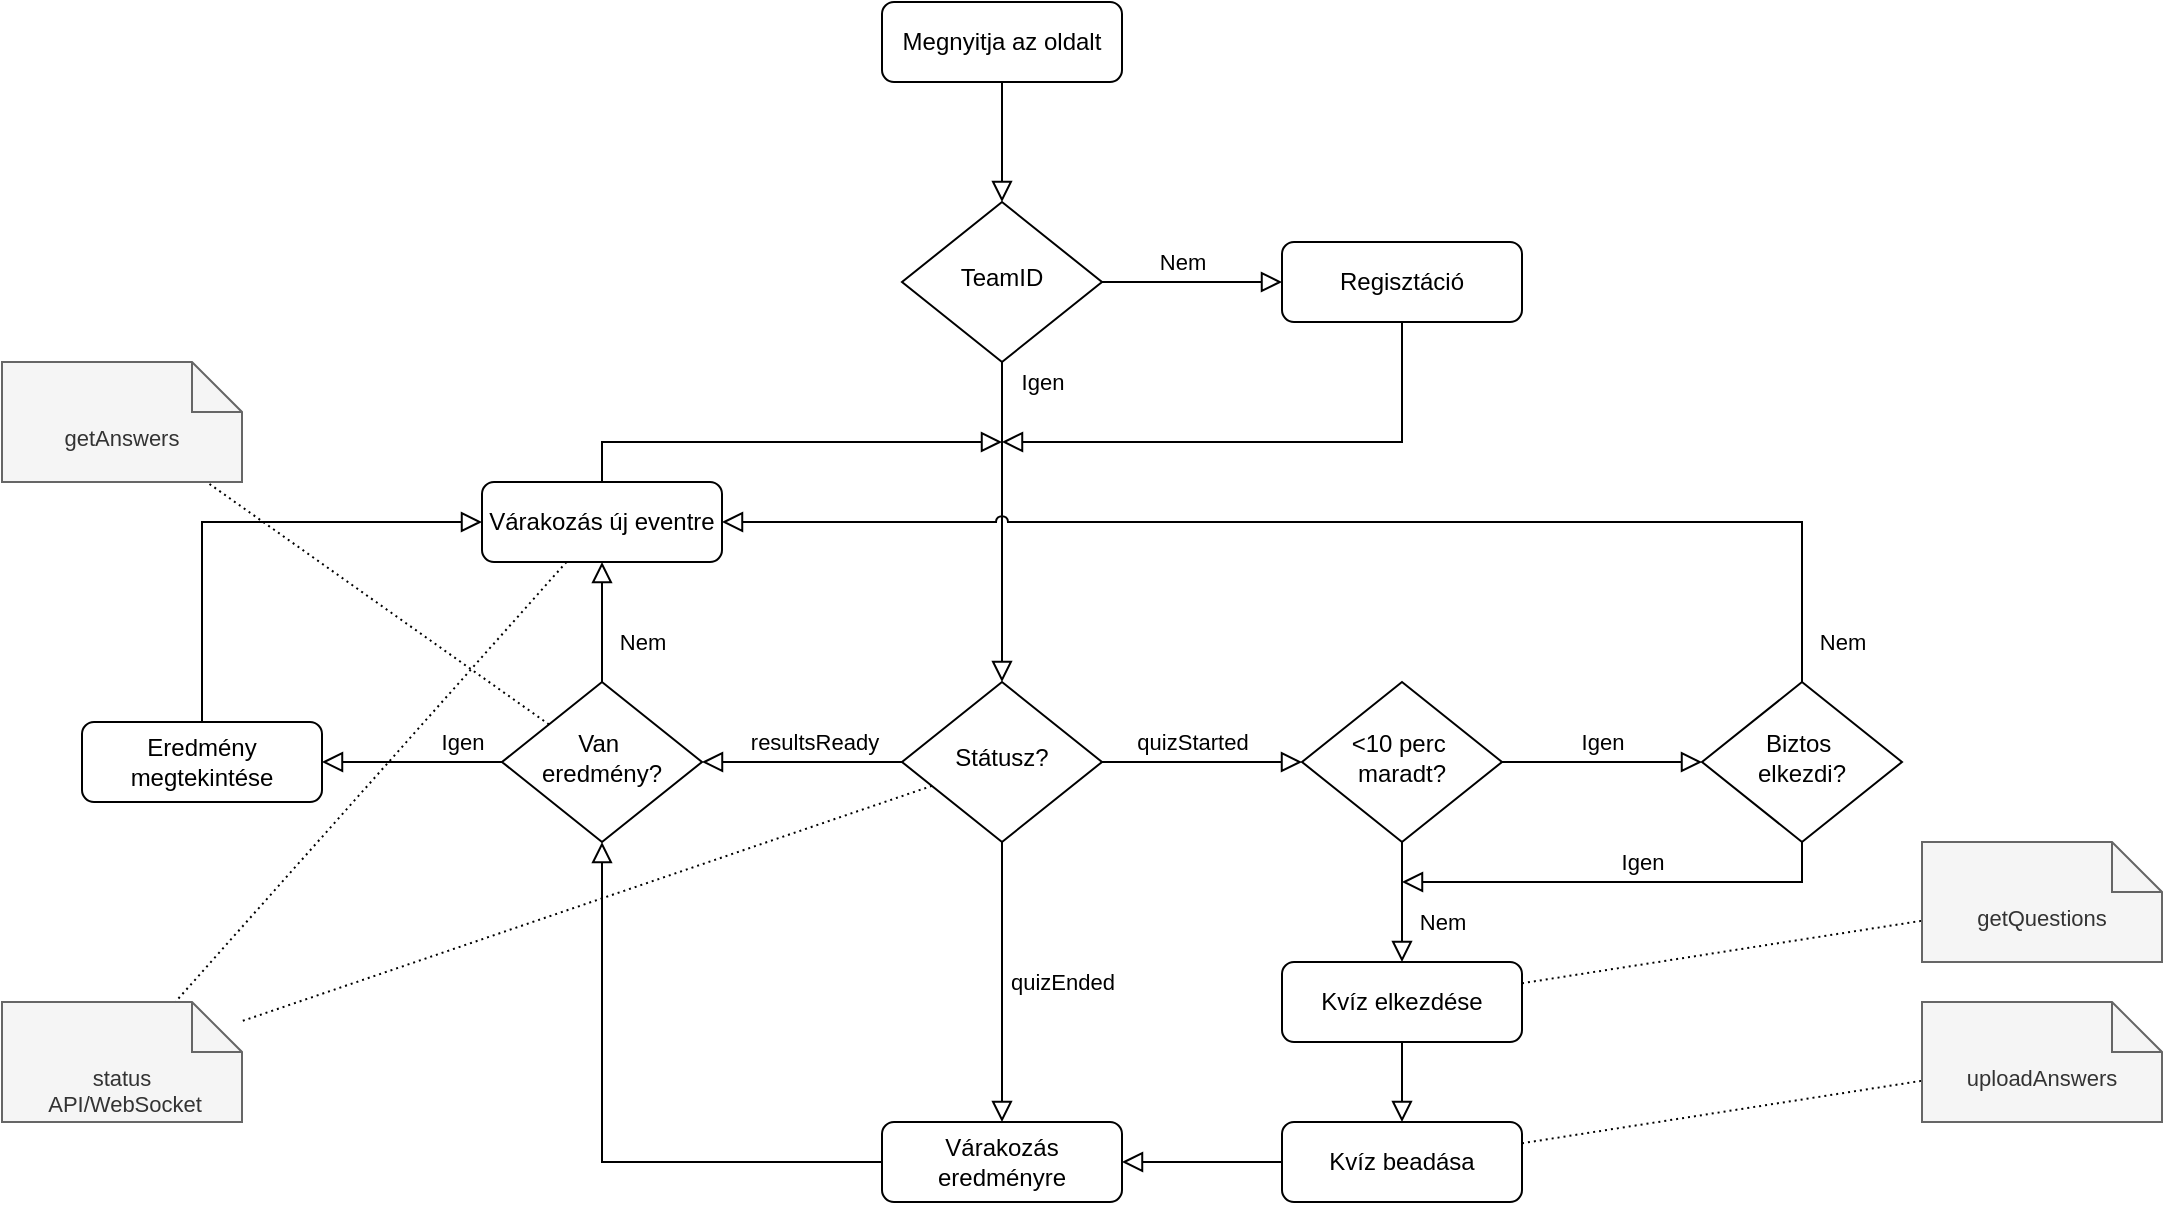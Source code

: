 <mxfile version="27.0.9" pages="3">
  <diagram id="C5RBs43oDa-KdzZeNtuy" name="Page-1">
    <mxGraphModel dx="1490" dy="671" grid="1" gridSize="10" guides="1" tooltips="1" connect="1" arrows="1" fold="1" page="0" pageScale="1" pageWidth="827" pageHeight="1169" math="0" shadow="0">
      <root>
        <mxCell id="WIyWlLk6GJQsqaUBKTNV-0" />
        <mxCell id="WIyWlLk6GJQsqaUBKTNV-1" parent="WIyWlLk6GJQsqaUBKTNV-0" />
        <mxCell id="WIyWlLk6GJQsqaUBKTNV-2" value="" style="rounded=0;html=1;jettySize=auto;orthogonalLoop=1;fontSize=11;endArrow=block;endFill=0;endSize=8;strokeWidth=1;shadow=0;labelBackgroundColor=none;edgeStyle=orthogonalEdgeStyle;" parent="WIyWlLk6GJQsqaUBKTNV-1" source="WIyWlLk6GJQsqaUBKTNV-3" target="SyRuRjjnVnQmzEbLA03D-1" edge="1">
          <mxGeometry relative="1" as="geometry">
            <mxPoint x="220" y="180" as="targetPoint" />
          </mxGeometry>
        </mxCell>
        <mxCell id="WIyWlLk6GJQsqaUBKTNV-3" value="Megnyitja az oldalt" style="rounded=1;whiteSpace=wrap;html=1;fontSize=12;glass=0;strokeWidth=1;shadow=0;" parent="WIyWlLk6GJQsqaUBKTNV-1" vertex="1">
          <mxGeometry x="160" y="80" width="120" height="40" as="geometry" />
        </mxCell>
        <mxCell id="SyRuRjjnVnQmzEbLA03D-3" value="Nem" style="edgeStyle=orthogonalEdgeStyle;shape=connector;rounded=0;orthogonalLoop=1;jettySize=auto;html=1;exitX=1;exitY=0.5;exitDx=0;exitDy=0;shadow=0;strokeColor=default;strokeWidth=1;align=center;verticalAlign=middle;fontFamily=Helvetica;fontSize=11;fontColor=default;labelBackgroundColor=none;endArrow=block;endFill=0;endSize=8;" edge="1" parent="WIyWlLk6GJQsqaUBKTNV-1" source="SyRuRjjnVnQmzEbLA03D-1" target="SyRuRjjnVnQmzEbLA03D-2">
          <mxGeometry x="-0.111" y="10" relative="1" as="geometry">
            <mxPoint as="offset" />
          </mxGeometry>
        </mxCell>
        <mxCell id="SyRuRjjnVnQmzEbLA03D-8" value="Igen" style="edgeStyle=orthogonalEdgeStyle;shape=connector;rounded=0;orthogonalLoop=1;jettySize=auto;html=1;exitX=0.5;exitY=1;exitDx=0;exitDy=0;shadow=0;strokeColor=default;strokeWidth=1;align=center;verticalAlign=middle;fontFamily=Helvetica;fontSize=11;fontColor=default;labelBackgroundColor=none;endArrow=block;endFill=0;endSize=8;" edge="1" parent="WIyWlLk6GJQsqaUBKTNV-1" source="SyRuRjjnVnQmzEbLA03D-1" target="SyRuRjjnVnQmzEbLA03D-6">
          <mxGeometry x="-0.875" y="20" relative="1" as="geometry">
            <mxPoint as="offset" />
          </mxGeometry>
        </mxCell>
        <mxCell id="SyRuRjjnVnQmzEbLA03D-1" value="TeamID" style="rhombus;whiteSpace=wrap;html=1;shadow=0;fontFamily=Helvetica;fontSize=12;align=center;strokeWidth=1;spacing=6;spacingTop=-4;" vertex="1" parent="WIyWlLk6GJQsqaUBKTNV-1">
          <mxGeometry x="170" y="180" width="100" height="80" as="geometry" />
        </mxCell>
        <mxCell id="SyRuRjjnVnQmzEbLA03D-45" style="edgeStyle=orthogonalEdgeStyle;shape=connector;rounded=0;orthogonalLoop=1;jettySize=auto;html=1;exitX=0.5;exitY=1;exitDx=0;exitDy=0;shadow=0;strokeColor=default;strokeWidth=1;align=center;verticalAlign=middle;fontFamily=Helvetica;fontSize=11;fontColor=default;labelBackgroundColor=none;endArrow=block;endFill=0;endSize=8;" edge="1" parent="WIyWlLk6GJQsqaUBKTNV-1" source="SyRuRjjnVnQmzEbLA03D-2">
          <mxGeometry relative="1" as="geometry">
            <mxPoint x="220" y="300" as="targetPoint" />
            <Array as="points">
              <mxPoint x="420" y="300" />
            </Array>
          </mxGeometry>
        </mxCell>
        <mxCell id="SyRuRjjnVnQmzEbLA03D-2" value="Regisztáció" style="rounded=1;whiteSpace=wrap;html=1;fontSize=12;glass=0;strokeWidth=1;shadow=0;" vertex="1" parent="WIyWlLk6GJQsqaUBKTNV-1">
          <mxGeometry x="360" y="200" width="120" height="40" as="geometry" />
        </mxCell>
        <mxCell id="SyRuRjjnVnQmzEbLA03D-13" value="quizStarted" style="edgeStyle=orthogonalEdgeStyle;shape=connector;rounded=0;orthogonalLoop=1;jettySize=auto;html=1;exitX=1;exitY=0.5;exitDx=0;exitDy=0;shadow=0;strokeColor=default;strokeWidth=1;align=center;verticalAlign=middle;fontFamily=Helvetica;fontSize=11;fontColor=default;labelBackgroundColor=none;endArrow=block;endFill=0;endSize=8;" edge="1" parent="WIyWlLk6GJQsqaUBKTNV-1" source="SyRuRjjnVnQmzEbLA03D-6" target="SyRuRjjnVnQmzEbLA03D-14">
          <mxGeometry x="-0.111" y="10" relative="1" as="geometry">
            <mxPoint x="360" y="460" as="targetPoint" />
            <mxPoint as="offset" />
          </mxGeometry>
        </mxCell>
        <mxCell id="SyRuRjjnVnQmzEbLA03D-21" value="quizEnded" style="edgeStyle=orthogonalEdgeStyle;shape=connector;rounded=0;orthogonalLoop=1;jettySize=auto;html=1;exitX=0.5;exitY=1;exitDx=0;exitDy=0;shadow=0;strokeColor=default;strokeWidth=1;align=center;verticalAlign=middle;fontFamily=Helvetica;fontSize=11;fontColor=default;labelBackgroundColor=none;endArrow=block;endFill=0;endSize=8;" edge="1" parent="WIyWlLk6GJQsqaUBKTNV-1" source="SyRuRjjnVnQmzEbLA03D-6" target="SyRuRjjnVnQmzEbLA03D-20">
          <mxGeometry y="30" relative="1" as="geometry">
            <mxPoint as="offset" />
          </mxGeometry>
        </mxCell>
        <mxCell id="SyRuRjjnVnQmzEbLA03D-23" value="resultsReady" style="edgeStyle=orthogonalEdgeStyle;shape=connector;rounded=0;orthogonalLoop=1;jettySize=auto;html=1;exitX=0;exitY=0.5;exitDx=0;exitDy=0;shadow=0;strokeColor=default;strokeWidth=1;align=center;verticalAlign=middle;fontFamily=Helvetica;fontSize=11;fontColor=default;labelBackgroundColor=none;endArrow=block;endFill=0;endSize=8;" edge="1" parent="WIyWlLk6GJQsqaUBKTNV-1" source="SyRuRjjnVnQmzEbLA03D-6" target="SyRuRjjnVnQmzEbLA03D-34">
          <mxGeometry x="-0.111" y="-10" relative="1" as="geometry">
            <mxPoint x="80" y="460" as="targetPoint" />
            <mxPoint as="offset" />
          </mxGeometry>
        </mxCell>
        <mxCell id="SyRuRjjnVnQmzEbLA03D-6" value="Státusz?" style="rhombus;whiteSpace=wrap;html=1;shadow=0;fontFamily=Helvetica;fontSize=12;align=center;strokeWidth=1;spacing=6;spacingTop=-4;" vertex="1" parent="WIyWlLk6GJQsqaUBKTNV-1">
          <mxGeometry x="170" y="420" width="100" height="80" as="geometry" />
        </mxCell>
        <mxCell id="SyRuRjjnVnQmzEbLA03D-16" value="Igen" style="edgeStyle=orthogonalEdgeStyle;shape=connector;rounded=0;orthogonalLoop=1;jettySize=auto;html=1;exitX=1;exitY=0.5;exitDx=0;exitDy=0;shadow=0;strokeColor=default;strokeWidth=1;align=center;verticalAlign=middle;fontFamily=Helvetica;fontSize=11;fontColor=default;labelBackgroundColor=none;endArrow=block;endFill=0;endSize=8;" edge="1" parent="WIyWlLk6GJQsqaUBKTNV-1" source="SyRuRjjnVnQmzEbLA03D-14" target="SyRuRjjnVnQmzEbLA03D-17">
          <mxGeometry y="10" relative="1" as="geometry">
            <mxPoint x="520" y="460" as="targetPoint" />
            <mxPoint as="offset" />
          </mxGeometry>
        </mxCell>
        <mxCell id="SyRuRjjnVnQmzEbLA03D-19" value="Nem" style="edgeStyle=orthogonalEdgeStyle;shape=connector;rounded=0;orthogonalLoop=1;jettySize=auto;html=1;exitX=0.5;exitY=1;exitDx=0;exitDy=0;shadow=0;strokeColor=default;strokeWidth=1;align=center;verticalAlign=middle;fontFamily=Helvetica;fontSize=11;fontColor=default;labelBackgroundColor=none;endArrow=block;endFill=0;endSize=8;" edge="1" parent="WIyWlLk6GJQsqaUBKTNV-1" source="SyRuRjjnVnQmzEbLA03D-14" target="SyRuRjjnVnQmzEbLA03D-18">
          <mxGeometry x="0.333" y="20" relative="1" as="geometry">
            <mxPoint as="offset" />
          </mxGeometry>
        </mxCell>
        <mxCell id="SyRuRjjnVnQmzEbLA03D-14" value="&amp;lt;10 perc&amp;nbsp;&lt;div&gt;maradt?&lt;/div&gt;" style="rhombus;whiteSpace=wrap;html=1;shadow=0;fontFamily=Helvetica;fontSize=12;align=center;strokeWidth=1;spacing=6;spacingTop=-4;" vertex="1" parent="WIyWlLk6GJQsqaUBKTNV-1">
          <mxGeometry x="370" y="420" width="100" height="80" as="geometry" />
        </mxCell>
        <mxCell id="SyRuRjjnVnQmzEbLA03D-26" value="Igen" style="edgeStyle=orthogonalEdgeStyle;shape=connector;rounded=0;orthogonalLoop=1;jettySize=auto;html=1;exitX=0.5;exitY=1;exitDx=0;exitDy=0;shadow=0;strokeColor=default;strokeWidth=1;align=center;verticalAlign=middle;fontFamily=Helvetica;fontSize=11;fontColor=default;labelBackgroundColor=none;endArrow=block;endFill=0;endSize=8;" edge="1" parent="WIyWlLk6GJQsqaUBKTNV-1" source="SyRuRjjnVnQmzEbLA03D-17">
          <mxGeometry x="-0.091" y="-10" relative="1" as="geometry">
            <mxPoint x="420" y="520" as="targetPoint" />
            <Array as="points">
              <mxPoint x="620" y="520" />
            </Array>
            <mxPoint as="offset" />
          </mxGeometry>
        </mxCell>
        <mxCell id="SyRuRjjnVnQmzEbLA03D-39" value="Nem" style="edgeStyle=orthogonalEdgeStyle;shape=connector;rounded=0;orthogonalLoop=1;jettySize=auto;html=1;exitX=0.5;exitY=0;exitDx=0;exitDy=0;entryX=1;entryY=0.5;entryDx=0;entryDy=0;shadow=0;strokeColor=default;strokeWidth=1;align=center;verticalAlign=middle;fontFamily=Helvetica;fontSize=11;fontColor=default;labelBackgroundColor=none;endArrow=block;endFill=0;endSize=8;jumpStyle=arc;" edge="1" parent="WIyWlLk6GJQsqaUBKTNV-1" source="SyRuRjjnVnQmzEbLA03D-17" target="SyRuRjjnVnQmzEbLA03D-37">
          <mxGeometry x="-0.935" y="-20" relative="1" as="geometry">
            <mxPoint as="offset" />
          </mxGeometry>
        </mxCell>
        <mxCell id="SyRuRjjnVnQmzEbLA03D-17" value="Biztos&amp;nbsp;&lt;div&gt;elkezdi?&lt;/div&gt;" style="rhombus;whiteSpace=wrap;html=1;shadow=0;fontFamily=Helvetica;fontSize=12;align=center;strokeWidth=1;spacing=6;spacingTop=-4;" vertex="1" parent="WIyWlLk6GJQsqaUBKTNV-1">
          <mxGeometry x="570" y="420" width="100" height="80" as="geometry" />
        </mxCell>
        <mxCell id="SyRuRjjnVnQmzEbLA03D-25" style="edgeStyle=orthogonalEdgeStyle;shape=connector;rounded=0;orthogonalLoop=1;jettySize=auto;html=1;exitX=0.5;exitY=1;exitDx=0;exitDy=0;shadow=0;strokeColor=default;strokeWidth=1;align=center;verticalAlign=middle;fontFamily=Helvetica;fontSize=11;fontColor=default;labelBackgroundColor=none;endArrow=block;endFill=0;endSize=8;" edge="1" parent="WIyWlLk6GJQsqaUBKTNV-1" source="SyRuRjjnVnQmzEbLA03D-18" target="SyRuRjjnVnQmzEbLA03D-24">
          <mxGeometry relative="1" as="geometry" />
        </mxCell>
        <mxCell id="SyRuRjjnVnQmzEbLA03D-54" style="shape=connector;rounded=0;orthogonalLoop=1;jettySize=auto;html=1;shadow=0;strokeColor=default;strokeWidth=1;align=center;verticalAlign=middle;fontFamily=Helvetica;fontSize=11;fontColor=default;labelBackgroundColor=none;endArrow=none;endFill=0;endSize=8;dashed=1;dashPattern=1 2;startFill=0;" edge="1" parent="WIyWlLk6GJQsqaUBKTNV-1" source="SyRuRjjnVnQmzEbLA03D-18" target="SyRuRjjnVnQmzEbLA03D-53">
          <mxGeometry relative="1" as="geometry" />
        </mxCell>
        <mxCell id="SyRuRjjnVnQmzEbLA03D-18" value="Kvíz elkezdése" style="rounded=1;whiteSpace=wrap;html=1;fontSize=12;glass=0;strokeWidth=1;shadow=0;" vertex="1" parent="WIyWlLk6GJQsqaUBKTNV-1">
          <mxGeometry x="360" y="560" width="120" height="40" as="geometry" />
        </mxCell>
        <mxCell id="SyRuRjjnVnQmzEbLA03D-47" style="edgeStyle=orthogonalEdgeStyle;shape=connector;rounded=0;orthogonalLoop=1;jettySize=auto;html=1;exitX=0;exitY=0.5;exitDx=0;exitDy=0;shadow=0;strokeColor=default;strokeWidth=1;align=center;verticalAlign=middle;fontFamily=Helvetica;fontSize=11;fontColor=default;labelBackgroundColor=none;endArrow=block;endFill=0;endSize=8;" edge="1" parent="WIyWlLk6GJQsqaUBKTNV-1" source="SyRuRjjnVnQmzEbLA03D-20" target="SyRuRjjnVnQmzEbLA03D-34">
          <mxGeometry relative="1" as="geometry" />
        </mxCell>
        <mxCell id="SyRuRjjnVnQmzEbLA03D-20" value="Várakozás eredményre" style="rounded=1;whiteSpace=wrap;html=1;fontSize=12;glass=0;strokeWidth=1;shadow=0;" vertex="1" parent="WIyWlLk6GJQsqaUBKTNV-1">
          <mxGeometry x="160" y="640" width="120" height="40" as="geometry" />
        </mxCell>
        <mxCell id="SyRuRjjnVnQmzEbLA03D-28" style="edgeStyle=orthogonalEdgeStyle;shape=connector;rounded=0;orthogonalLoop=1;jettySize=auto;html=1;exitX=0;exitY=0.5;exitDx=0;exitDy=0;shadow=0;strokeColor=default;strokeWidth=1;align=center;verticalAlign=middle;fontFamily=Helvetica;fontSize=11;fontColor=default;labelBackgroundColor=none;endArrow=block;endFill=0;endSize=8;" edge="1" parent="WIyWlLk6GJQsqaUBKTNV-1" source="SyRuRjjnVnQmzEbLA03D-24" target="SyRuRjjnVnQmzEbLA03D-20">
          <mxGeometry relative="1" as="geometry" />
        </mxCell>
        <mxCell id="SyRuRjjnVnQmzEbLA03D-52" style="shape=connector;rounded=0;orthogonalLoop=1;jettySize=auto;html=1;shadow=0;strokeColor=default;strokeWidth=1;align=center;verticalAlign=middle;fontFamily=Helvetica;fontSize=11;fontColor=default;labelBackgroundColor=none;endArrow=none;endFill=0;endSize=8;dashed=1;dashPattern=1 2;startFill=0;" edge="1" parent="WIyWlLk6GJQsqaUBKTNV-1" source="SyRuRjjnVnQmzEbLA03D-24" target="SyRuRjjnVnQmzEbLA03D-51">
          <mxGeometry relative="1" as="geometry" />
        </mxCell>
        <mxCell id="SyRuRjjnVnQmzEbLA03D-24" value="Kvíz beadása" style="rounded=1;whiteSpace=wrap;html=1;fontSize=12;glass=0;strokeWidth=1;shadow=0;" vertex="1" parent="WIyWlLk6GJQsqaUBKTNV-1">
          <mxGeometry x="360" y="640" width="120" height="40" as="geometry" />
        </mxCell>
        <mxCell id="SyRuRjjnVnQmzEbLA03D-38" value="Nem" style="edgeStyle=orthogonalEdgeStyle;shape=connector;rounded=0;orthogonalLoop=1;jettySize=auto;html=1;exitX=0.5;exitY=0;exitDx=0;exitDy=0;shadow=0;strokeColor=default;strokeWidth=1;align=center;verticalAlign=middle;fontFamily=Helvetica;fontSize=11;fontColor=default;labelBackgroundColor=none;endArrow=block;endFill=0;endSize=8;" edge="1" parent="WIyWlLk6GJQsqaUBKTNV-1" source="SyRuRjjnVnQmzEbLA03D-34" target="SyRuRjjnVnQmzEbLA03D-37">
          <mxGeometry x="-0.333" y="-20" relative="1" as="geometry">
            <mxPoint as="offset" />
          </mxGeometry>
        </mxCell>
        <mxCell id="SyRuRjjnVnQmzEbLA03D-41" value="Igen" style="edgeStyle=orthogonalEdgeStyle;shape=connector;rounded=0;orthogonalLoop=1;jettySize=auto;html=1;exitX=0;exitY=0.5;exitDx=0;exitDy=0;shadow=0;strokeColor=default;strokeWidth=1;align=center;verticalAlign=middle;fontFamily=Helvetica;fontSize=11;fontColor=default;labelBackgroundColor=none;endArrow=block;endFill=0;endSize=8;jumpStyle=arc;" edge="1" parent="WIyWlLk6GJQsqaUBKTNV-1" source="SyRuRjjnVnQmzEbLA03D-34" target="SyRuRjjnVnQmzEbLA03D-40">
          <mxGeometry x="-0.556" y="-10" relative="1" as="geometry">
            <mxPoint as="offset" />
          </mxGeometry>
        </mxCell>
        <mxCell id="SyRuRjjnVnQmzEbLA03D-34" value="Van&amp;nbsp;&lt;div&gt;eredmény?&lt;/div&gt;" style="rhombus;whiteSpace=wrap;html=1;shadow=0;fontFamily=Helvetica;fontSize=12;align=center;strokeWidth=1;spacing=6;spacingTop=-4;" vertex="1" parent="WIyWlLk6GJQsqaUBKTNV-1">
          <mxGeometry x="-30" y="420" width="100" height="80" as="geometry" />
        </mxCell>
        <mxCell id="SyRuRjjnVnQmzEbLA03D-46" style="edgeStyle=orthogonalEdgeStyle;shape=connector;rounded=0;orthogonalLoop=1;jettySize=auto;html=1;exitX=0.5;exitY=0;exitDx=0;exitDy=0;shadow=0;strokeColor=default;strokeWidth=1;align=center;verticalAlign=middle;fontFamily=Helvetica;fontSize=11;fontColor=default;labelBackgroundColor=none;endArrow=block;endFill=0;endSize=8;" edge="1" parent="WIyWlLk6GJQsqaUBKTNV-1" source="SyRuRjjnVnQmzEbLA03D-37">
          <mxGeometry relative="1" as="geometry">
            <mxPoint x="220" y="300" as="targetPoint" />
            <Array as="points">
              <mxPoint x="20" y="300" />
            </Array>
          </mxGeometry>
        </mxCell>
        <mxCell id="SyRuRjjnVnQmzEbLA03D-57" style="shape=connector;rounded=0;orthogonalLoop=1;jettySize=auto;html=1;shadow=0;strokeColor=default;strokeWidth=1;align=center;verticalAlign=middle;fontFamily=Helvetica;fontSize=11;fontColor=default;labelBackgroundColor=none;endArrow=none;endFill=0;endSize=8;dashed=1;dashPattern=1 2;startFill=0;" edge="1" parent="WIyWlLk6GJQsqaUBKTNV-1" source="SyRuRjjnVnQmzEbLA03D-37" target="SyRuRjjnVnQmzEbLA03D-55">
          <mxGeometry relative="1" as="geometry" />
        </mxCell>
        <mxCell id="SyRuRjjnVnQmzEbLA03D-37" value="Várakozás új eventre" style="rounded=1;whiteSpace=wrap;html=1;fontSize=12;glass=0;strokeWidth=1;shadow=0;" vertex="1" parent="WIyWlLk6GJQsqaUBKTNV-1">
          <mxGeometry x="-40" y="320" width="120" height="40" as="geometry" />
        </mxCell>
        <mxCell id="SyRuRjjnVnQmzEbLA03D-48" style="edgeStyle=orthogonalEdgeStyle;shape=connector;rounded=0;orthogonalLoop=1;jettySize=auto;html=1;exitX=0.5;exitY=0;exitDx=0;exitDy=0;entryX=0;entryY=0.5;entryDx=0;entryDy=0;shadow=0;strokeColor=default;strokeWidth=1;align=center;verticalAlign=middle;fontFamily=Helvetica;fontSize=11;fontColor=default;labelBackgroundColor=none;endArrow=block;endFill=0;endSize=8;" edge="1" parent="WIyWlLk6GJQsqaUBKTNV-1" source="SyRuRjjnVnQmzEbLA03D-40" target="SyRuRjjnVnQmzEbLA03D-37">
          <mxGeometry relative="1" as="geometry" />
        </mxCell>
        <mxCell id="SyRuRjjnVnQmzEbLA03D-40" value="Eredmény megtekintése" style="rounded=1;whiteSpace=wrap;html=1;fontSize=12;glass=0;strokeWidth=1;shadow=0;" vertex="1" parent="WIyWlLk6GJQsqaUBKTNV-1">
          <mxGeometry x="-240" y="440" width="120" height="40" as="geometry" />
        </mxCell>
        <mxCell id="SyRuRjjnVnQmzEbLA03D-49" value="getAnswers" style="shape=note2;boundedLbl=1;whiteSpace=wrap;html=1;size=25;verticalAlign=top;align=center;fontFamily=Helvetica;fontSize=11;fontColor=#333333;labelBackgroundColor=none;fillColor=#f5f5f5;strokeColor=#666666;" vertex="1" parent="WIyWlLk6GJQsqaUBKTNV-1">
          <mxGeometry x="-280" y="260" width="120" height="60" as="geometry" />
        </mxCell>
        <mxCell id="SyRuRjjnVnQmzEbLA03D-50" style="shape=connector;rounded=0;orthogonalLoop=1;jettySize=auto;html=1;shadow=0;strokeColor=default;strokeWidth=1;align=center;verticalAlign=middle;fontFamily=Helvetica;fontSize=11;fontColor=default;labelBackgroundColor=none;endArrow=none;endFill=0;endSize=8;dashed=1;dashPattern=1 2;startFill=0;" edge="1" parent="WIyWlLk6GJQsqaUBKTNV-1" source="SyRuRjjnVnQmzEbLA03D-34" target="SyRuRjjnVnQmzEbLA03D-49">
          <mxGeometry relative="1" as="geometry" />
        </mxCell>
        <mxCell id="SyRuRjjnVnQmzEbLA03D-51" value="uploadAnswers" style="shape=note2;boundedLbl=1;whiteSpace=wrap;html=1;size=25;verticalAlign=top;align=center;fontFamily=Helvetica;fontSize=11;fontColor=#333333;labelBackgroundColor=none;fillColor=#f5f5f5;strokeColor=#666666;" vertex="1" parent="WIyWlLk6GJQsqaUBKTNV-1">
          <mxGeometry x="680" y="580" width="120" height="60" as="geometry" />
        </mxCell>
        <mxCell id="SyRuRjjnVnQmzEbLA03D-53" value="getQuestions" style="shape=note2;boundedLbl=1;whiteSpace=wrap;html=1;size=25;verticalAlign=top;align=center;fontFamily=Helvetica;fontSize=11;fontColor=#333333;labelBackgroundColor=none;fillColor=#f5f5f5;strokeColor=#666666;" vertex="1" parent="WIyWlLk6GJQsqaUBKTNV-1">
          <mxGeometry x="680" y="500" width="120" height="60" as="geometry" />
        </mxCell>
        <mxCell id="SyRuRjjnVnQmzEbLA03D-55" value="status&lt;div&gt;&amp;nbsp;API/WebSocket&lt;/div&gt;" style="shape=note2;boundedLbl=1;whiteSpace=wrap;html=1;size=25;verticalAlign=top;align=center;fontFamily=Helvetica;fontSize=11;fontColor=#333333;labelBackgroundColor=none;fillColor=#f5f5f5;strokeColor=#666666;" vertex="1" parent="WIyWlLk6GJQsqaUBKTNV-1">
          <mxGeometry x="-280" y="580" width="120" height="60" as="geometry" />
        </mxCell>
        <mxCell id="SyRuRjjnVnQmzEbLA03D-56" style="shape=connector;rounded=0;orthogonalLoop=1;jettySize=auto;html=1;shadow=0;strokeColor=default;strokeWidth=1;align=center;verticalAlign=middle;fontFamily=Helvetica;fontSize=11;fontColor=default;labelBackgroundColor=none;endArrow=none;endFill=0;endSize=8;dashed=1;dashPattern=1 2;startFill=0;" edge="1" parent="WIyWlLk6GJQsqaUBKTNV-1" source="SyRuRjjnVnQmzEbLA03D-6" target="SyRuRjjnVnQmzEbLA03D-55">
          <mxGeometry relative="1" as="geometry" />
        </mxCell>
      </root>
    </mxGraphModel>
  </diagram>
  <diagram id="aF0dCACozWTxWMmi1ZB-" name="2 oldal">
    <mxGraphModel dx="1272" dy="937" grid="1" gridSize="10" guides="1" tooltips="1" connect="1" arrows="1" fold="1" page="0" pageScale="1" pageWidth="1169" pageHeight="827" math="0" shadow="0">
      <root>
        <mxCell id="0" />
        <mxCell id="1" parent="0" />
        <mxCell id="D5e0oB6jKhGCuu_DoDYf-1" value="" style="shape=table;startSize=0;container=1;collapsible=0;childLayout=tableLayout;fontFamily=Helvetica;fontSize=11;fontColor=default;labelBackgroundColor=none;" vertex="1" parent="1">
          <mxGeometry x="-40" width="320" height="240" as="geometry" />
        </mxCell>
        <mxCell id="D5e0oB6jKhGCuu_DoDYf-2" value="" style="shape=tableRow;horizontal=0;startSize=0;swimlaneHead=0;swimlaneBody=0;strokeColor=inherit;top=0;left=0;bottom=0;right=0;collapsible=0;dropTarget=0;fillColor=none;points=[[0,0.5],[1,0.5]];portConstraint=eastwest;fontFamily=Helvetica;fontSize=11;fontColor=default;labelBackgroundColor=none;" vertex="1" parent="D5e0oB6jKhGCuu_DoDYf-1">
          <mxGeometry width="320" height="79" as="geometry" />
        </mxCell>
        <mxCell id="D5e0oB6jKhGCuu_DoDYf-3" value="" style="shape=partialRectangle;html=1;whiteSpace=wrap;connectable=0;overflow=hidden;top=0;left=0;bottom=0;right=0;pointerEvents=1;fontFamily=Helvetica;fontSize=11;labelBackgroundColor=none;" vertex="1" parent="D5e0oB6jKhGCuu_DoDYf-2">
          <mxGeometry width="80" height="79" as="geometry">
            <mxRectangle width="80" height="79" as="alternateBounds" />
          </mxGeometry>
        </mxCell>
        <mxCell id="D5e0oB6jKhGCuu_DoDYf-4" value="quizStarted" style="shape=partialRectangle;html=1;whiteSpace=wrap;connectable=0;strokeColor=#666666;overflow=hidden;fillColor=#f5f5f5;top=0;left=0;bottom=0;right=0;pointerEvents=1;fontFamily=Helvetica;fontSize=11;fontColor=#333333;labelBackgroundColor=none;fontStyle=1" vertex="1" parent="D5e0oB6jKhGCuu_DoDYf-2">
          <mxGeometry x="80" width="80" height="79" as="geometry">
            <mxRectangle width="80" height="79" as="alternateBounds" />
          </mxGeometry>
        </mxCell>
        <mxCell id="D5e0oB6jKhGCuu_DoDYf-5" value="quizEnded" style="shape=partialRectangle;html=1;whiteSpace=wrap;connectable=0;strokeColor=#666666;overflow=hidden;fillColor=#f5f5f5;top=0;left=0;bottom=0;right=0;pointerEvents=1;fontFamily=Helvetica;fontSize=11;fontColor=#333333;labelBackgroundColor=none;fontStyle=1" vertex="1" parent="D5e0oB6jKhGCuu_DoDYf-2">
          <mxGeometry x="160" width="80" height="79" as="geometry">
            <mxRectangle width="80" height="79" as="alternateBounds" />
          </mxGeometry>
        </mxCell>
        <mxCell id="D5e0oB6jKhGCuu_DoDYf-6" value="resultsReady" style="shape=partialRectangle;html=1;whiteSpace=wrap;connectable=0;strokeColor=#666666;overflow=hidden;fillColor=#f5f5f5;top=0;left=0;bottom=0;right=0;pointerEvents=1;fontFamily=Helvetica;fontSize=11;fontColor=#333333;labelBackgroundColor=none;fontStyle=1" vertex="1" parent="D5e0oB6jKhGCuu_DoDYf-2">
          <mxGeometry x="240" width="80" height="79" as="geometry">
            <mxRectangle width="80" height="79" as="alternateBounds" />
          </mxGeometry>
        </mxCell>
        <mxCell id="D5e0oB6jKhGCuu_DoDYf-7" value="" style="shape=tableRow;horizontal=0;startSize=0;swimlaneHead=0;swimlaneBody=0;strokeColor=inherit;top=0;left=0;bottom=0;right=0;collapsible=0;dropTarget=0;fillColor=none;points=[[0,0.5],[1,0.5]];portConstraint=eastwest;fontFamily=Helvetica;fontSize=11;fontColor=default;labelBackgroundColor=none;" vertex="1" parent="D5e0oB6jKhGCuu_DoDYf-1">
          <mxGeometry y="79" width="320" height="82" as="geometry" />
        </mxCell>
        <mxCell id="D5e0oB6jKhGCuu_DoDYf-8" value="Van" style="shape=partialRectangle;html=1;whiteSpace=wrap;connectable=0;strokeColor=#666666;overflow=hidden;fillColor=#f5f5f5;top=0;left=0;bottom=0;right=0;pointerEvents=1;fontFamily=Helvetica;fontSize=11;fontColor=#333333;labelBackgroundColor=none;fontStyle=1" vertex="1" parent="D5e0oB6jKhGCuu_DoDYf-7">
          <mxGeometry width="80" height="82" as="geometry">
            <mxRectangle width="80" height="82" as="alternateBounds" />
          </mxGeometry>
        </mxCell>
        <mxCell id="D5e0oB6jKhGCuu_DoDYf-9" value="Kvíz&amp;nbsp;&lt;div&gt;elkezdése&lt;/div&gt;" style="shape=partialRectangle;html=1;whiteSpace=wrap;connectable=0;strokeColor=#9673a6;overflow=hidden;fillColor=#e1d5e7;top=0;left=0;bottom=0;right=0;pointerEvents=1;fontFamily=Helvetica;fontSize=11;labelBackgroundColor=none;" vertex="1" parent="D5e0oB6jKhGCuu_DoDYf-7">
          <mxGeometry x="80" width="80" height="82" as="geometry">
            <mxRectangle width="80" height="82" as="alternateBounds" />
          </mxGeometry>
        </mxCell>
        <mxCell id="D5e0oB6jKhGCuu_DoDYf-10" value="Várakozás következő kvízre" style="shape=partialRectangle;html=1;whiteSpace=wrap;connectable=0;strokeColor=#6c8ebf;overflow=hidden;fillColor=#dae8fc;top=0;left=0;bottom=0;right=0;pointerEvents=1;fontFamily=Helvetica;fontSize=11;labelBackgroundColor=none;" vertex="1" parent="D5e0oB6jKhGCuu_DoDYf-7">
          <mxGeometry x="160" width="80" height="82" as="geometry">
            <mxRectangle width="80" height="82" as="alternateBounds" />
          </mxGeometry>
        </mxCell>
        <mxCell id="D5e0oB6jKhGCuu_DoDYf-11" value="Eredmény megtekintése" style="shape=partialRectangle;html=1;whiteSpace=wrap;connectable=0;strokeColor=#82b366;overflow=hidden;fillColor=#d5e8d4;top=0;left=0;bottom=0;right=0;pointerEvents=1;fontFamily=Helvetica;fontSize=11;labelBackgroundColor=none;" vertex="1" parent="D5e0oB6jKhGCuu_DoDYf-7">
          <mxGeometry x="240" width="80" height="82" as="geometry">
            <mxRectangle width="80" height="82" as="alternateBounds" />
          </mxGeometry>
        </mxCell>
        <mxCell id="D5e0oB6jKhGCuu_DoDYf-12" value="" style="shape=tableRow;horizontal=0;startSize=0;swimlaneHead=0;swimlaneBody=0;strokeColor=inherit;top=0;left=0;bottom=0;right=0;collapsible=0;dropTarget=0;fillColor=none;points=[[0,0.5],[1,0.5]];portConstraint=eastwest;fontFamily=Helvetica;fontSize=11;fontColor=default;labelBackgroundColor=none;" vertex="1" parent="D5e0oB6jKhGCuu_DoDYf-1">
          <mxGeometry y="161" width="320" height="79" as="geometry" />
        </mxCell>
        <mxCell id="D5e0oB6jKhGCuu_DoDYf-13" value="Nincs" style="shape=partialRectangle;html=1;whiteSpace=wrap;connectable=0;strokeColor=#666666;overflow=hidden;fillColor=#f5f5f5;top=0;left=0;bottom=0;right=0;pointerEvents=1;fontFamily=Helvetica;fontSize=11;fontColor=#333333;labelBackgroundColor=none;fontStyle=1" vertex="1" parent="D5e0oB6jKhGCuu_DoDYf-12">
          <mxGeometry width="80" height="79" as="geometry">
            <mxRectangle width="80" height="79" as="alternateBounds" />
          </mxGeometry>
        </mxCell>
        <mxCell id="D5e0oB6jKhGCuu_DoDYf-14" value="Kvíz&amp;nbsp;&lt;div&gt;elkezdése&lt;/div&gt;" style="shape=partialRectangle;html=1;whiteSpace=wrap;connectable=0;strokeColor=#9673a6;overflow=hidden;fillColor=#e1d5e7;top=0;left=0;bottom=0;right=0;pointerEvents=1;fontFamily=Helvetica;fontSize=11;labelBackgroundColor=none;" vertex="1" parent="D5e0oB6jKhGCuu_DoDYf-12">
          <mxGeometry x="80" width="80" height="79" as="geometry">
            <mxRectangle width="80" height="79" as="alternateBounds" />
          </mxGeometry>
        </mxCell>
        <mxCell id="D5e0oB6jKhGCuu_DoDYf-15" value="Várakozás következő kvízre" style="shape=partialRectangle;html=1;whiteSpace=wrap;connectable=0;strokeColor=#6c8ebf;overflow=hidden;fillColor=#dae8fc;top=0;left=0;bottom=0;right=0;pointerEvents=1;fontFamily=Helvetica;fontSize=11;labelBackgroundColor=none;" vertex="1" parent="D5e0oB6jKhGCuu_DoDYf-12">
          <mxGeometry x="160" width="80" height="79" as="geometry">
            <mxRectangle width="80" height="79" as="alternateBounds" />
          </mxGeometry>
        </mxCell>
        <mxCell id="D5e0oB6jKhGCuu_DoDYf-16" value="Várakozás következő kvízre" style="shape=partialRectangle;html=1;whiteSpace=wrap;connectable=0;strokeColor=#6c8ebf;overflow=hidden;fillColor=#dae8fc;top=0;left=0;bottom=0;right=0;pointerEvents=1;fontFamily=Helvetica;fontSize=11;labelBackgroundColor=none;" vertex="1" parent="D5e0oB6jKhGCuu_DoDYf-12">
          <mxGeometry x="240" width="80" height="79" as="geometry">
            <mxRectangle width="80" height="79" as="alternateBounds" />
          </mxGeometry>
        </mxCell>
        <mxCell id="D5e0oB6jKhGCuu_DoDYf-17" value="EVENT" style="rounded=0;whiteSpace=wrap;html=1;fontFamily=Helvetica;fontSize=11;fontColor=#333333;labelBackgroundColor=none;fillColor=#f5f5f5;strokeColor=#666666;fontStyle=1" vertex="1" parent="1">
          <mxGeometry x="40" y="-40" width="240" height="40" as="geometry" />
        </mxCell>
        <mxCell id="D5e0oB6jKhGCuu_DoDYf-18" value="teamID" style="rounded=0;whiteSpace=wrap;html=1;fontFamily=Helvetica;fontSize=11;fontColor=#333333;labelBackgroundColor=none;fillColor=#f5f5f5;strokeColor=#666666;horizontal=0;fontStyle=1" vertex="1" parent="1">
          <mxGeometry x="-80" y="80" width="40" height="160" as="geometry" />
        </mxCell>
        <mxCell id="kpv8SrAgbzQBB_HcdlBQ-1" value="quizStarted" style="rounded=0;whiteSpace=wrap;html=1;fontFamily=Helvetica;fontSize=11;fontColor=default;labelBackgroundColor=none;" vertex="1" parent="1">
          <mxGeometry x="40" y="260" width="160" height="60" as="geometry" />
        </mxCell>
        <mxCell id="rtyyr8bB59c5O8A7wW0q-5" value="Igen" style="edgeStyle=orthogonalEdgeStyle;shape=connector;rounded=0;orthogonalLoop=1;jettySize=auto;html=1;exitX=0.5;exitY=1;exitDx=0;exitDy=0;shadow=0;strokeColor=default;strokeWidth=1;align=center;verticalAlign=middle;fontFamily=Helvetica;fontSize=11;fontColor=default;labelBackgroundColor=none;endArrow=block;endFill=0;endSize=8;" edge="1" parent="1" source="rtyyr8bB59c5O8A7wW0q-1" target="rtyyr8bB59c5O8A7wW0q-4">
          <mxGeometry y="20" relative="1" as="geometry">
            <mxPoint as="offset" />
          </mxGeometry>
        </mxCell>
        <mxCell id="rtyyr8bB59c5O8A7wW0q-1" value="Popup új kvízről" style="rounded=1;whiteSpace=wrap;html=1;fontFamily=Helvetica;fontSize=11;fontColor=default;labelBackgroundColor=none;" vertex="1" parent="1">
          <mxGeometry x="60" y="340" width="120" height="40" as="geometry" />
        </mxCell>
        <mxCell id="rtyyr8bB59c5O8A7wW0q-4" value="Kvíz elkezdése" style="rounded=1;whiteSpace=wrap;html=1;fontFamily=Helvetica;fontSize=11;fontColor=default;labelBackgroundColor=none;" vertex="1" parent="1">
          <mxGeometry x="60" y="420" width="120" height="40" as="geometry" />
        </mxCell>
        <mxCell id="rtyyr8bB59c5O8A7wW0q-6" value="Van&amp;nbsp;&lt;div&gt;teamID&lt;/div&gt;" style="rounded=0;whiteSpace=wrap;html=1;fontFamily=Helvetica;fontSize=11;fontColor=default;labelBackgroundColor=none;" vertex="1" parent="1">
          <mxGeometry x="-20" y="320" width="60" height="160" as="geometry" />
        </mxCell>
        <mxCell id="rtyyr8bB59c5O8A7wW0q-7" value="quizEnded" style="rounded=0;whiteSpace=wrap;html=1;fontFamily=Helvetica;fontSize=11;fontColor=default;labelBackgroundColor=none;" vertex="1" parent="1">
          <mxGeometry x="200" y="260" width="160" height="60" as="geometry" />
        </mxCell>
        <mxCell id="rtyyr8bB59c5O8A7wW0q-8" value="-" style="rounded=1;whiteSpace=wrap;html=1;fontFamily=Helvetica;fontSize=11;fontColor=default;labelBackgroundColor=none;" vertex="1" parent="1">
          <mxGeometry x="220" y="380" width="120" height="40" as="geometry" />
        </mxCell>
        <mxCell id="rtyyr8bB59c5O8A7wW0q-9" value="resultsReady" style="rounded=0;whiteSpace=wrap;html=1;fontFamily=Helvetica;fontSize=11;fontColor=default;labelBackgroundColor=none;" vertex="1" parent="1">
          <mxGeometry x="360" y="260" width="160" height="60" as="geometry" />
        </mxCell>
        <mxCell id="rtyyr8bB59c5O8A7wW0q-10" value="Eredmény megjelenítése" style="rounded=1;whiteSpace=wrap;html=1;fontFamily=Helvetica;fontSize=11;fontColor=default;labelBackgroundColor=none;" vertex="1" parent="1">
          <mxGeometry x="380" y="380" width="120" height="40" as="geometry" />
        </mxCell>
        <mxCell id="rtyyr8bB59c5O8A7wW0q-12" value="Nincs&amp;nbsp;&lt;div&gt;teamID&lt;/div&gt;" style="rounded=0;whiteSpace=wrap;html=1;fontFamily=Helvetica;fontSize=11;fontColor=default;labelBackgroundColor=none;" vertex="1" parent="1">
          <mxGeometry x="-20" y="480" width="60" height="160" as="geometry" />
        </mxCell>
        <mxCell id="rtyyr8bB59c5O8A7wW0q-13" value="Kvíz elkezdése" style="rounded=1;whiteSpace=wrap;html=1;fontFamily=Helvetica;fontSize=11;fontColor=default;labelBackgroundColor=none;" vertex="1" parent="1">
          <mxGeometry x="60" y="540" width="120" height="40" as="geometry" />
        </mxCell>
        <mxCell id="rtyyr8bB59c5O8A7wW0q-15" value="Várakozás a kvízre" style="rounded=1;whiteSpace=wrap;html=1;fontFamily=Helvetica;fontSize=11;fontColor=default;labelBackgroundColor=none;" vertex="1" parent="1">
          <mxGeometry x="220" y="540" width="120" height="40" as="geometry" />
        </mxCell>
        <mxCell id="rtyyr8bB59c5O8A7wW0q-16" value="Várakozás a kvízre" style="rounded=1;whiteSpace=wrap;html=1;fontFamily=Helvetica;fontSize=11;fontColor=default;labelBackgroundColor=none;" vertex="1" parent="1">
          <mxGeometry x="380" y="540" width="120" height="40" as="geometry" />
        </mxCell>
      </root>
    </mxGraphModel>
  </diagram>
  <diagram id="VUKelxHRwBX1d3KkUzN6" name="3 oldal">
    <mxGraphModel dx="872" dy="537" grid="1" gridSize="10" guides="1" tooltips="1" connect="1" arrows="1" fold="1" page="0" pageScale="1" pageWidth="1169" pageHeight="827" math="0" shadow="0">
      <root>
        <mxCell id="0" />
        <mxCell id="1" parent="0" />
      </root>
    </mxGraphModel>
  </diagram>
</mxfile>
